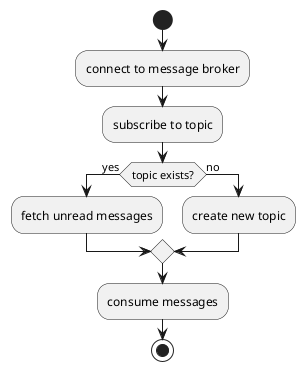 @startuml

start
:connect to message broker;
:subscribe to topic;
if (topic exists?) then (yes)
  :fetch unread messages;
else (no)
  :create new topic;
endif
:consume messages;
stop

@enduml
